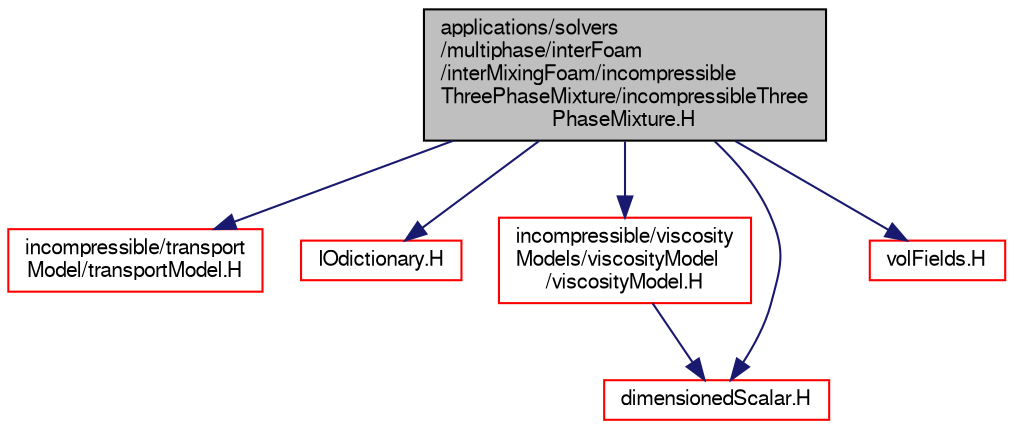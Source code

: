 digraph "applications/solvers/multiphase/interFoam/interMixingFoam/incompressibleThreePhaseMixture/incompressibleThreePhaseMixture.H"
{
  bgcolor="transparent";
  edge [fontname="FreeSans",fontsize="10",labelfontname="FreeSans",labelfontsize="10"];
  node [fontname="FreeSans",fontsize="10",shape=record];
  Node0 [label="applications/solvers\l/multiphase/interFoam\l/interMixingFoam/incompressible\lThreePhaseMixture/incompressibleThree\lPhaseMixture.H",height=0.2,width=0.4,color="black", fillcolor="grey75", style="filled", fontcolor="black"];
  Node0 -> Node1 [color="midnightblue",fontsize="10",style="solid",fontname="FreeSans"];
  Node1 [label="incompressible/transport\lModel/transportModel.H",height=0.2,width=0.4,color="red",URL="$a16823.html"];
  Node0 -> Node62 [color="midnightblue",fontsize="10",style="solid",fontname="FreeSans"];
  Node62 [label="IOdictionary.H",height=0.2,width=0.4,color="red",URL="$a09023.html"];
  Node0 -> Node109 [color="midnightblue",fontsize="10",style="solid",fontname="FreeSans"];
  Node109 [label="incompressible/viscosity\lModels/viscosityModel\l/viscosityModel.H",height=0.2,width=0.4,color="red",URL="$a39719.html"];
  Node109 -> Node110 [color="midnightblue",fontsize="10",style="solid",fontname="FreeSans"];
  Node110 [label="dimensionedScalar.H",height=0.2,width=0.4,color="red",URL="$a09347.html"];
  Node0 -> Node110 [color="midnightblue",fontsize="10",style="solid",fontname="FreeSans"];
  Node0 -> Node144 [color="midnightblue",fontsize="10",style="solid",fontname="FreeSans"];
  Node144 [label="volFields.H",height=0.2,width=0.4,color="red",URL="$a02750.html"];
}
